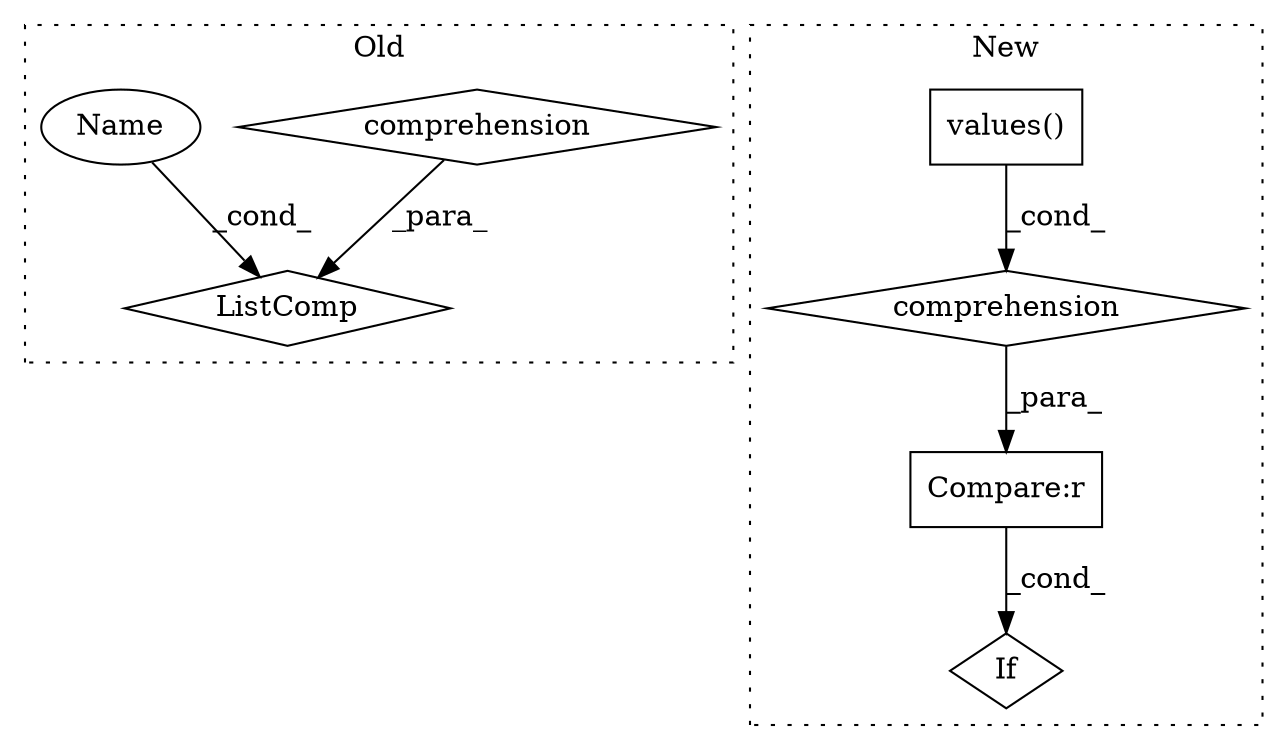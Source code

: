 digraph G {
subgraph cluster0 {
1 [label="ListComp" a="106" s="180" l="70" shape="diamond"];
3 [label="comprehension" a="45" s="183" l="3" shape="diamond"];
7 [label="Name" a="87" s="181" l="1" shape="ellipse"];
label = "Old";
style="dotted";
}
subgraph cluster1 {
2 [label="values()" a="75" s="286" l="23" shape="box"];
4 [label="If" a="96" s="412" l="11" shape="diamond"];
5 [label="comprehension" a="45" s="273" l="3" shape="diamond"];
6 [label="Compare:r" a="40" s="412" l="11" shape="box"];
label = "New";
style="dotted";
}
2 -> 5 [label="_cond_"];
3 -> 1 [label="_para_"];
5 -> 6 [label="_para_"];
6 -> 4 [label="_cond_"];
7 -> 1 [label="_cond_"];
}